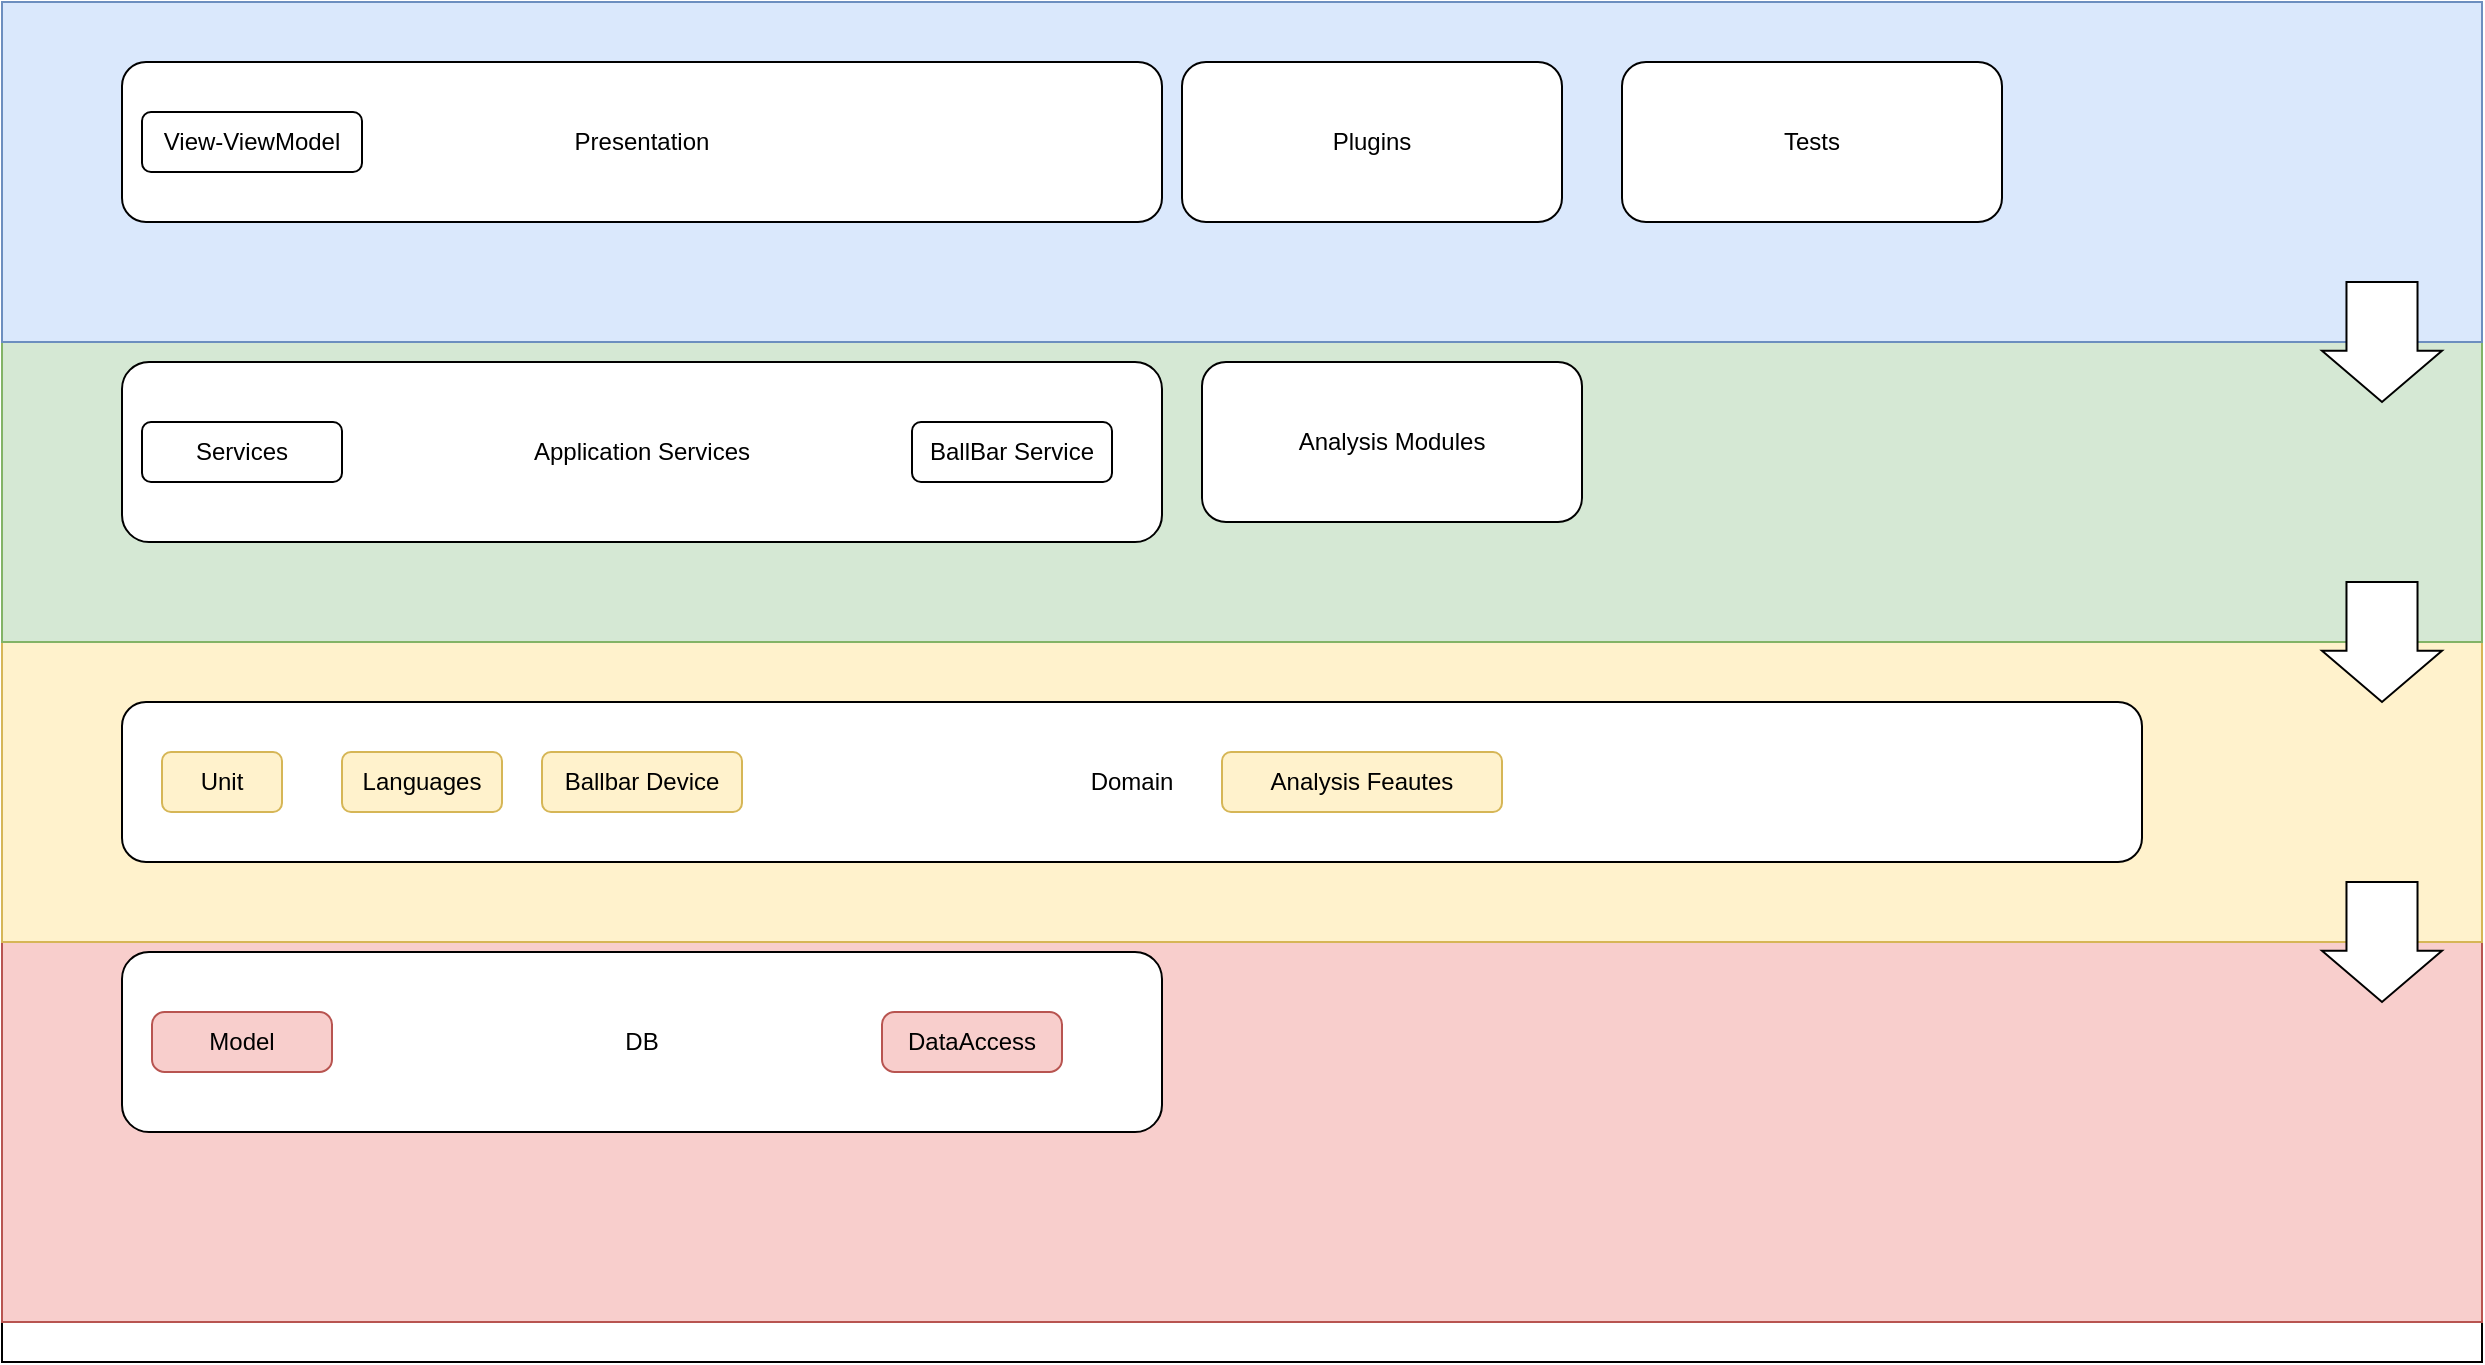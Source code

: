 <mxfile version="26.2.9">
  <diagram name="Layered Diagram" id="2xw1S9ei6TOHdreCXuQD">
    <mxGraphModel dx="1466" dy="786" grid="1" gridSize="10" guides="1" tooltips="1" connect="1" arrows="1" fold="1" page="1" pageScale="1" pageWidth="827" pageHeight="1169" math="0" shadow="0">
      <root>
        <mxCell id="0" />
        <mxCell id="1" parent="0" />
        <mxCell id="kIrDtq8kYda9SALnQc9W-10" value="" style="group" vertex="1" connectable="0" parent="1">
          <mxGeometry x="120" y="20" width="1240" height="680" as="geometry" />
        </mxCell>
        <mxCell id="kIrDtq8kYda9SALnQc9W-1" value="" style="rounded=0;whiteSpace=wrap;html=1;" vertex="1" parent="kIrDtq8kYda9SALnQc9W-10">
          <mxGeometry width="1240" height="680" as="geometry" />
        </mxCell>
        <mxCell id="kIrDtq8kYda9SALnQc9W-9" value="" style="rounded=0;whiteSpace=wrap;html=1;fillColor=#f8cecc;strokeColor=#b85450;" vertex="1" parent="kIrDtq8kYda9SALnQc9W-10">
          <mxGeometry y="470" width="1240" height="190" as="geometry" />
        </mxCell>
        <mxCell id="kIrDtq8kYda9SALnQc9W-8" value="" style="rounded=0;whiteSpace=wrap;html=1;fillColor=#fff2cc;strokeColor=#d6b656;" vertex="1" parent="kIrDtq8kYda9SALnQc9W-10">
          <mxGeometry y="320" width="1240" height="150" as="geometry" />
        </mxCell>
        <mxCell id="kIrDtq8kYda9SALnQc9W-11" value="" style="group" vertex="1" connectable="0" parent="kIrDtq8kYda9SALnQc9W-10">
          <mxGeometry width="1240" height="350" as="geometry" />
        </mxCell>
        <mxCell id="kIrDtq8kYda9SALnQc9W-7" value="" style="rounded=0;whiteSpace=wrap;html=1;fillColor=#d5e8d4;strokeColor=#82b366;" vertex="1" parent="kIrDtq8kYda9SALnQc9W-11">
          <mxGeometry y="170" width="1240" height="150" as="geometry" />
        </mxCell>
        <mxCell id="kIrDtq8kYda9SALnQc9W-6" value="" style="rounded=0;whiteSpace=wrap;html=1;fillColor=#dae8fc;strokeColor=#6c8ebf;" vertex="1" parent="kIrDtq8kYda9SALnQc9W-11">
          <mxGeometry width="1240" height="170" as="geometry" />
        </mxCell>
        <mxCell id="kIrDtq8kYda9SALnQc9W-12" value="Plugins" style="rounded=1;whiteSpace=wrap;html=1;" vertex="1" parent="kIrDtq8kYda9SALnQc9W-11">
          <mxGeometry x="590" y="30" width="190" height="80" as="geometry" />
        </mxCell>
        <mxCell id="kIrDtq8kYda9SALnQc9W-15" value="Tests" style="rounded=1;whiteSpace=wrap;html=1;" vertex="1" parent="kIrDtq8kYda9SALnQc9W-11">
          <mxGeometry x="810" y="30" width="190" height="80" as="geometry" />
        </mxCell>
        <mxCell id="kIrDtq8kYda9SALnQc9W-16" value="Analysis Modules" style="rounded=1;whiteSpace=wrap;html=1;" vertex="1" parent="kIrDtq8kYda9SALnQc9W-11">
          <mxGeometry x="600" y="180" width="190" height="80" as="geometry" />
        </mxCell>
        <mxCell id="kIrDtq8kYda9SALnQc9W-20" value="" style="shape=singleArrow;direction=south;whiteSpace=wrap;html=1;arrowWidth=0.592;arrowSize=0.427;" vertex="1" parent="kIrDtq8kYda9SALnQc9W-11">
          <mxGeometry x="1160" y="140" width="60" height="60" as="geometry" />
        </mxCell>
        <mxCell id="kIrDtq8kYda9SALnQc9W-21" value="" style="shape=singleArrow;direction=south;whiteSpace=wrap;html=1;arrowWidth=0.592;arrowSize=0.427;" vertex="1" parent="kIrDtq8kYda9SALnQc9W-11">
          <mxGeometry x="1160" y="290" width="60" height="60" as="geometry" />
        </mxCell>
        <mxCell id="vmsnHO8LjkJpZJElM0fm-3" value="Domain" style="rounded=1;whiteSpace=wrap;html=1;" parent="kIrDtq8kYda9SALnQc9W-10" vertex="1">
          <mxGeometry x="60" y="350" width="1010" height="80" as="geometry" />
        </mxCell>
        <mxCell id="kIrDtq8kYda9SALnQc9W-13" value="Unit" style="rounded=1;whiteSpace=wrap;html=1;fillColor=#fff2cc;strokeColor=#d6b656;" vertex="1" parent="kIrDtq8kYda9SALnQc9W-10">
          <mxGeometry x="80" y="375" width="60" height="30" as="geometry" />
        </mxCell>
        <mxCell id="kIrDtq8kYda9SALnQc9W-14" value="Languages" style="rounded=1;whiteSpace=wrap;html=1;fillColor=#fff2cc;strokeColor=#d6b656;" vertex="1" parent="kIrDtq8kYda9SALnQc9W-10">
          <mxGeometry x="170" y="375" width="80" height="30" as="geometry" />
        </mxCell>
        <mxCell id="kIrDtq8kYda9SALnQc9W-17" value="Analysis Feautes" style="rounded=1;whiteSpace=wrap;html=1;fillColor=#fff2cc;strokeColor=#d6b656;" vertex="1" parent="kIrDtq8kYda9SALnQc9W-10">
          <mxGeometry x="610" y="375" width="140" height="30" as="geometry" />
        </mxCell>
        <mxCell id="kIrDtq8kYda9SALnQc9W-19" value="Ballbar Device" style="rounded=1;whiteSpace=wrap;html=1;fillColor=#fff2cc;strokeColor=#d6b656;" vertex="1" parent="kIrDtq8kYda9SALnQc9W-10">
          <mxGeometry x="270" y="375" width="100" height="30" as="geometry" />
        </mxCell>
        <mxCell id="kIrDtq8kYda9SALnQc9W-22" value="" style="shape=singleArrow;direction=south;whiteSpace=wrap;html=1;arrowWidth=0.592;arrowSize=0.427;" vertex="1" parent="kIrDtq8kYda9SALnQc9W-10">
          <mxGeometry x="1160" y="440" width="60" height="60" as="geometry" />
        </mxCell>
        <mxCell id="vmsnHO8LjkJpZJElM0fm-1" value="Presentation" style="rounded=1;whiteSpace=wrap;html=1;" parent="1" vertex="1">
          <mxGeometry x="180" y="50" width="520" height="80" as="geometry" />
        </mxCell>
        <mxCell id="vmsnHO8LjkJpZJElM0fm-2" value="Application Services" style="rounded=1;whiteSpace=wrap;html=1;" parent="1" vertex="1">
          <mxGeometry x="180" y="200" width="520" height="90" as="geometry" />
        </mxCell>
        <mxCell id="vmsnHO8LjkJpZJElM0fm-4" value="DB" style="rounded=1;whiteSpace=wrap;html=1;" parent="1" vertex="1">
          <mxGeometry x="180" y="495" width="520" height="90" as="geometry" />
        </mxCell>
        <mxCell id="vmsnHO8LjkJpZJElM0fm-5" value="View-ViewModel" style="rounded=1;whiteSpace=wrap;html=1;" parent="1" vertex="1">
          <mxGeometry x="190" y="75" width="110" height="30" as="geometry" />
        </mxCell>
        <mxCell id="vmsnHO8LjkJpZJElM0fm-7" value="Services" style="rounded=1;whiteSpace=wrap;html=1;" parent="1" vertex="1">
          <mxGeometry x="190" y="230" width="100" height="30" as="geometry" />
        </mxCell>
        <mxCell id="vmsnHO8LjkJpZJElM0fm-8" value="Model" style="rounded=1;whiteSpace=wrap;html=1;arcSize=21;fillColor=#f8cecc;strokeColor=#b85450;" parent="1" vertex="1">
          <mxGeometry x="195" y="525" width="90" height="30" as="geometry" />
        </mxCell>
        <mxCell id="vmsnHO8LjkJpZJElM0fm-9" value="DataAccess" style="rounded=1;whiteSpace=wrap;html=1;arcSize=21;fillColor=#f8cecc;strokeColor=#b85450;" parent="1" vertex="1">
          <mxGeometry x="560" y="525" width="90" height="30" as="geometry" />
        </mxCell>
        <mxCell id="kIrDtq8kYda9SALnQc9W-18" value="BallBar Service" style="rounded=1;whiteSpace=wrap;html=1;" vertex="1" parent="1">
          <mxGeometry x="575" y="230" width="100" height="30" as="geometry" />
        </mxCell>
      </root>
    </mxGraphModel>
  </diagram>
</mxfile>
